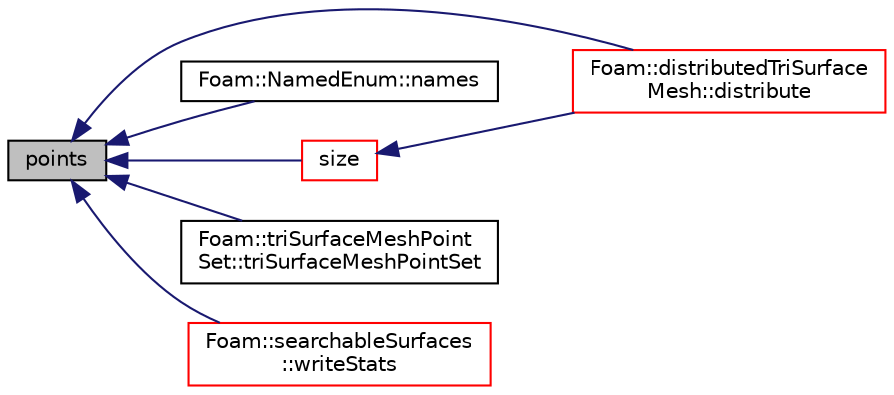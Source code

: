 digraph "points"
{
  bgcolor="transparent";
  edge [fontname="Helvetica",fontsize="10",labelfontname="Helvetica",labelfontsize="10"];
  node [fontname="Helvetica",fontsize="10",shape=record];
  rankdir="LR";
  Node1 [label="points",height=0.2,width=0.4,color="black", fillcolor="grey75", style="filled", fontcolor="black"];
  Node1 -> Node2 [dir="back",color="midnightblue",fontsize="10",style="solid",fontname="Helvetica"];
  Node2 [label="Foam::distributedTriSurface\lMesh::distribute",height=0.2,width=0.4,color="red",URL="$a00564.html#a30b981a389a43e4853d4dec45e4e5edb",tooltip="Set bounds of surface. Bounds currently set as list of. "];
  Node1 -> Node3 [dir="back",color="midnightblue",fontsize="10",style="solid",fontname="Helvetica"];
  Node3 [label="Foam::NamedEnum::names",height=0.2,width=0.4,color="black",URL="$a01602.html#a7350da3a0edd92cd11e6c479c9967dc8"];
  Node1 -> Node4 [dir="back",color="midnightblue",fontsize="10",style="solid",fontname="Helvetica"];
  Node4 [label="size",height=0.2,width=0.4,color="red",URL="$a02762.html#aefe0792b5b0175e6022a92a906fdf053",tooltip="Range of local indices that can be returned. "];
  Node4 -> Node2 [dir="back",color="midnightblue",fontsize="10",style="solid",fontname="Helvetica"];
  Node1 -> Node5 [dir="back",color="midnightblue",fontsize="10",style="solid",fontname="Helvetica"];
  Node5 [label="Foam::triSurfaceMeshPoint\lSet::triSurfaceMeshPointSet",height=0.2,width=0.4,color="black",URL="$a02764.html#a7946bec146a05b6d03220861af81d72a",tooltip="Construct from dictionary. "];
  Node1 -> Node6 [dir="back",color="midnightblue",fontsize="10",style="solid",fontname="Helvetica"];
  Node6 [label="Foam::searchableSurfaces\l::writeStats",height=0.2,width=0.4,color="red",URL="$a02328.html#aa919f1135132c2e0b7774c9543710ecc",tooltip="Write some stats. "];
}
